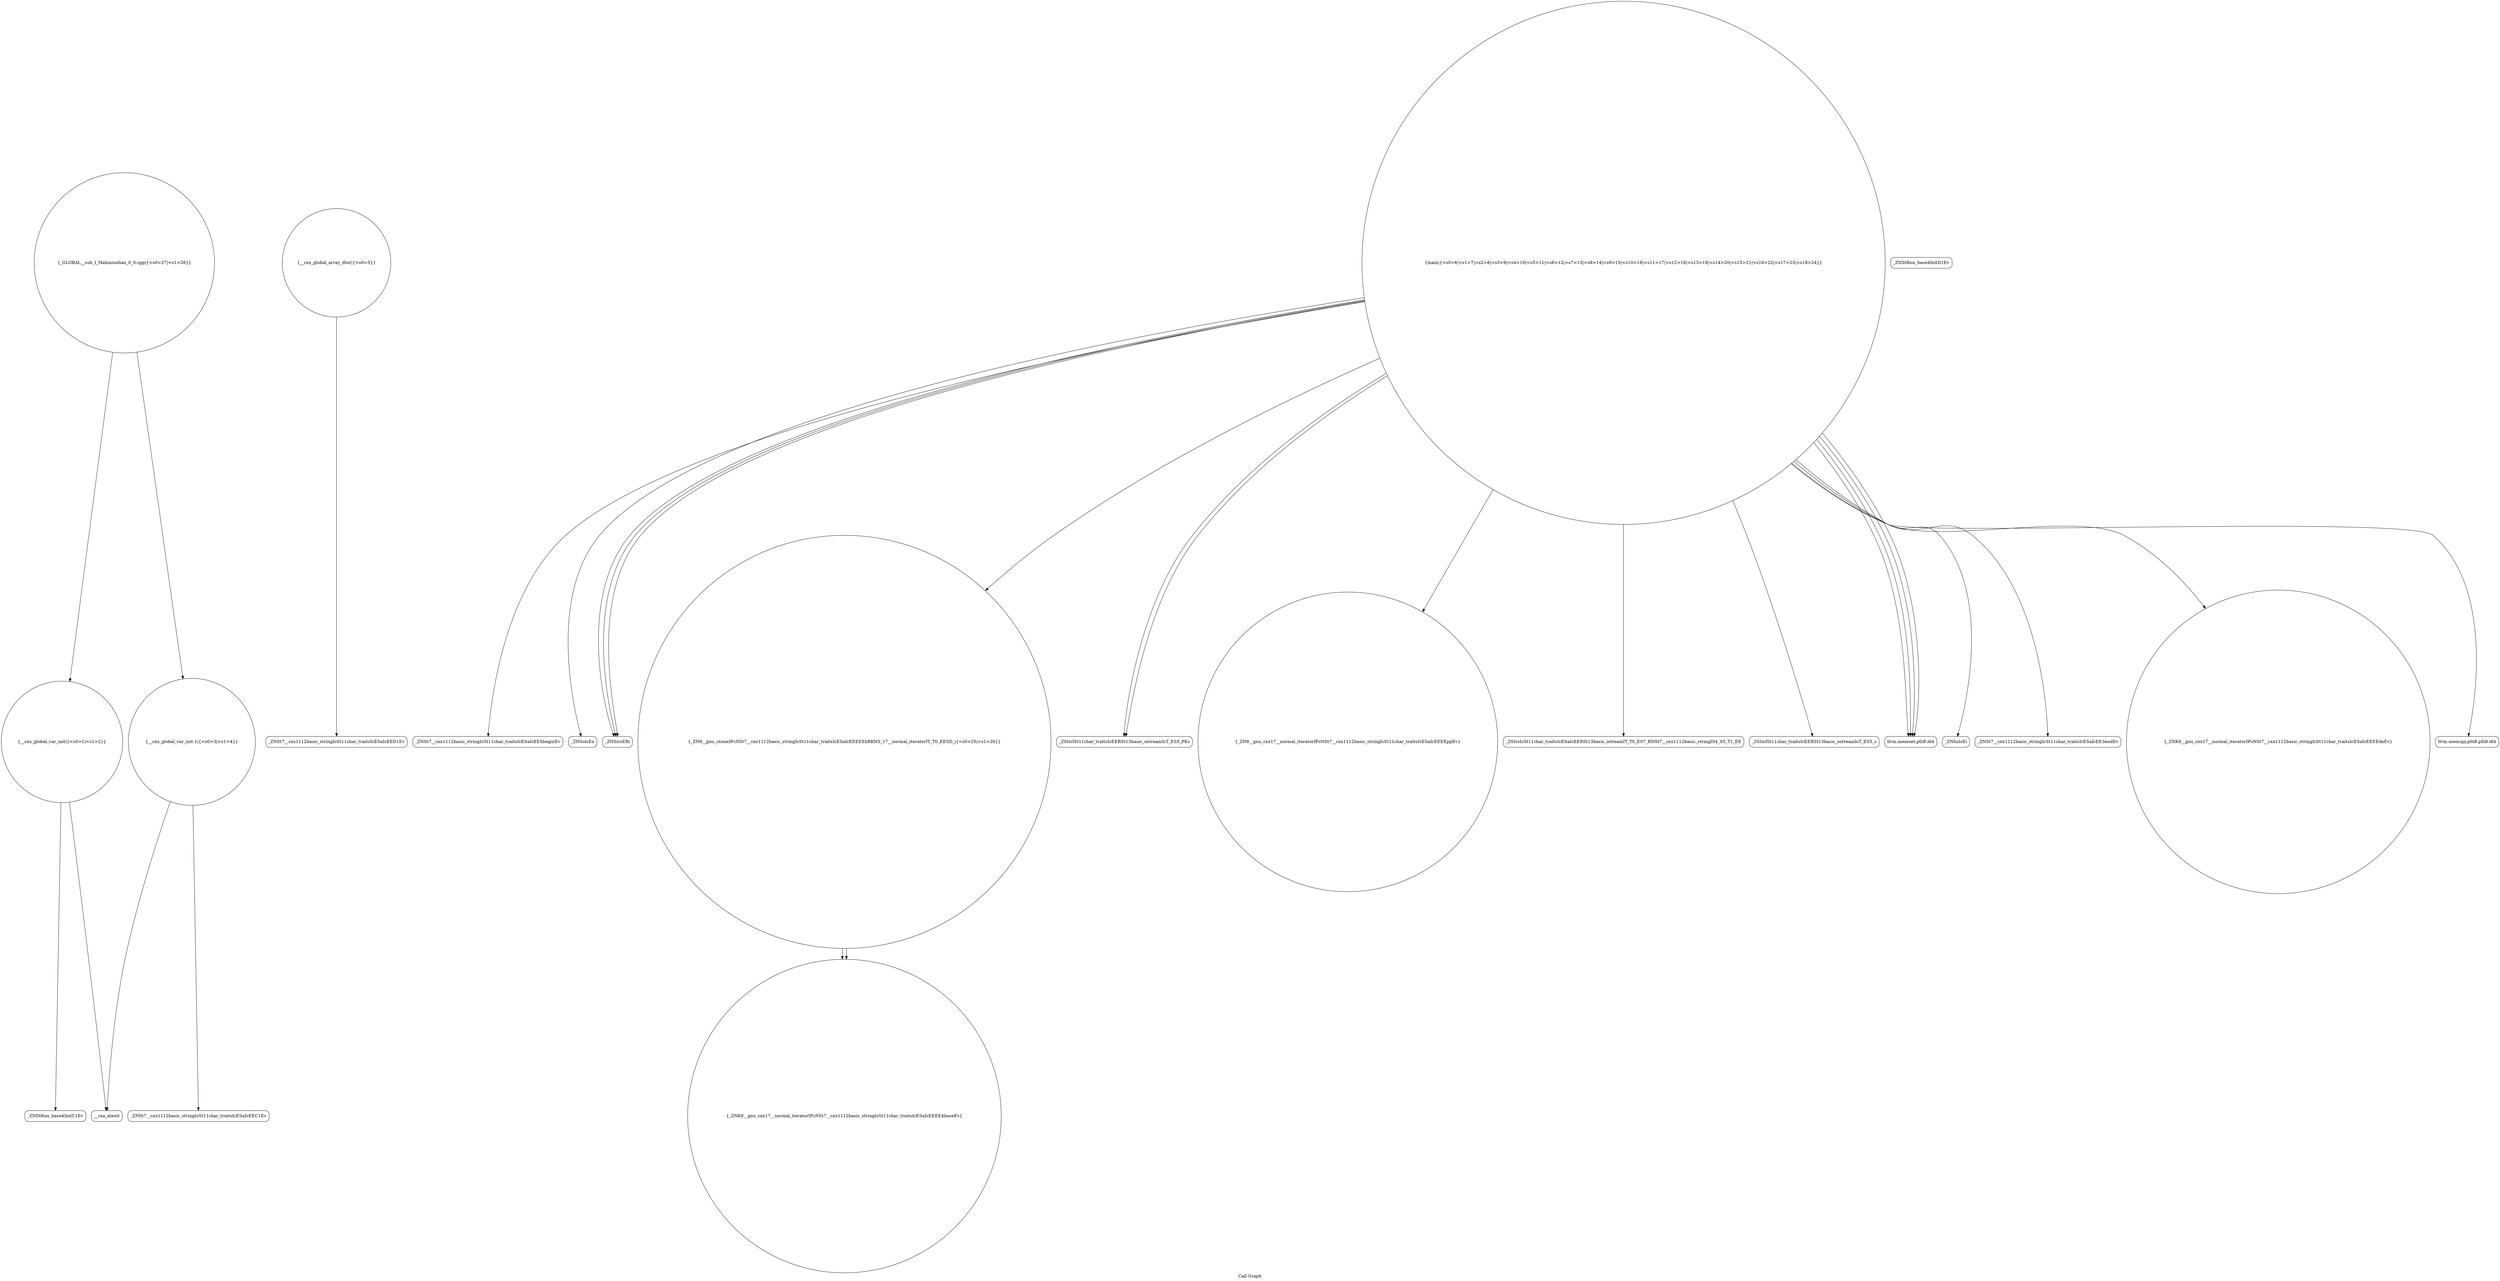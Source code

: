 digraph "Call Graph" {
	label="Call Graph";

	Node0x55d92c8284b0 [shape=record,shape=circle,label="{__cxx_global_var_init|{<s0>1|<s1>2}}"];
	Node0x55d92c8284b0:s0 -> Node0x55d92c828530[color=black];
	Node0x55d92c8284b0:s1 -> Node0x55d92c890f40[color=black];
	Node0x55d92c891140 [shape=record,shape=Mrecord,label="{_ZNSt7__cxx1112basic_stringIcSt11char_traitsIcESaIcEED1Ev}"];
	Node0x55d92c8914c0 [shape=record,shape=Mrecord,label="{_ZNSt7__cxx1112basic_stringIcSt11char_traitsIcESaIcEE5beginEv}"];
	Node0x55d92c891840 [shape=record,shape=Mrecord,label="{_ZNSolsEx}"];
	Node0x55d92c890ec0 [shape=record,shape=Mrecord,label="{_ZNSt8ios_base4InitD1Ev}"];
	Node0x55d92c891240 [shape=record,shape=Mrecord,label="{_ZNSirsERi}"];
	Node0x55d92c8915c0 [shape=record,shape=circle,label="{_ZN9__gnu_cxxneIPcNSt7__cxx1112basic_stringIcSt11char_traitsIcESaIcEEEEEbRKNS_17__normal_iteratorIT_T0_EESD_|{<s0>25|<s1>26}}"];
	Node0x55d92c8915c0:s0 -> Node0x55d92c8918c0[color=black];
	Node0x55d92c8915c0:s1 -> Node0x55d92c8918c0[color=black];
	Node0x55d92c891940 [shape=record,shape=circle,label="{_GLOBAL__sub_I_Mahmoudian_0_0.cpp|{<s0>27|<s1>28}}"];
	Node0x55d92c891940:s0 -> Node0x55d92c8284b0[color=black];
	Node0x55d92c891940:s1 -> Node0x55d92c890fc0[color=black];
	Node0x55d92c890fc0 [shape=record,shape=circle,label="{__cxx_global_var_init.1|{<s0>3|<s1>4}}"];
	Node0x55d92c890fc0:s0 -> Node0x55d92c891040[color=black];
	Node0x55d92c890fc0:s1 -> Node0x55d92c890f40[color=black];
	Node0x55d92c891340 [shape=record,shape=Mrecord,label="{_ZStlsISt11char_traitsIcEERSt13basic_ostreamIcT_ES5_PKc}"];
	Node0x55d92c8916c0 [shape=record,shape=circle,label="{_ZN9__gnu_cxx17__normal_iteratorIPcNSt7__cxx1112basic_stringIcSt11char_traitsIcESaIcEEEEppEv}"];
	Node0x55d92c8910c0 [shape=record,shape=circle,label="{__cxx_global_array_dtor|{<s0>5}}"];
	Node0x55d92c8910c0:s0 -> Node0x55d92c891140[color=black];
	Node0x55d92c891440 [shape=record,shape=Mrecord,label="{_ZStrsIcSt11char_traitsIcESaIcEERSt13basic_istreamIT_T0_ES7_RNSt7__cxx1112basic_stringIS4_S5_T1_EE}"];
	Node0x55d92c8917c0 [shape=record,shape=Mrecord,label="{_ZStlsISt11char_traitsIcEERSt13basic_ostreamIcT_ES5_c}"];
	Node0x55d92c828530 [shape=record,shape=Mrecord,label="{_ZNSt8ios_base4InitC1Ev}"];
	Node0x55d92c8911c0 [shape=record,shape=circle,label="{main|{<s0>6|<s1>7|<s2>8|<s3>9|<s4>10|<s5>11|<s6>12|<s7>13|<s8>14|<s9>15|<s10>16|<s11>17|<s12>18|<s13>19|<s14>20|<s15>21|<s16>22|<s17>23|<s18>24}}"];
	Node0x55d92c8911c0:s0 -> Node0x55d92c891240[color=black];
	Node0x55d92c8911c0:s1 -> Node0x55d92c8912c0[color=black];
	Node0x55d92c8911c0:s2 -> Node0x55d92c8912c0[color=black];
	Node0x55d92c8911c0:s3 -> Node0x55d92c8912c0[color=black];
	Node0x55d92c8911c0:s4 -> Node0x55d92c891340[color=black];
	Node0x55d92c8911c0:s5 -> Node0x55d92c8913c0[color=black];
	Node0x55d92c8911c0:s6 -> Node0x55d92c891340[color=black];
	Node0x55d92c8911c0:s7 -> Node0x55d92c891240[color=black];
	Node0x55d92c8911c0:s8 -> Node0x55d92c891240[color=black];
	Node0x55d92c8911c0:s9 -> Node0x55d92c891440[color=black];
	Node0x55d92c8911c0:s10 -> Node0x55d92c8914c0[color=black];
	Node0x55d92c8911c0:s11 -> Node0x55d92c891540[color=black];
	Node0x55d92c8911c0:s12 -> Node0x55d92c8915c0[color=black];
	Node0x55d92c8911c0:s13 -> Node0x55d92c891640[color=black];
	Node0x55d92c8911c0:s14 -> Node0x55d92c8916c0[color=black];
	Node0x55d92c8911c0:s15 -> Node0x55d92c891740[color=black];
	Node0x55d92c8911c0:s16 -> Node0x55d92c8912c0[color=black];
	Node0x55d92c8911c0:s17 -> Node0x55d92c891840[color=black];
	Node0x55d92c8911c0:s18 -> Node0x55d92c8917c0[color=black];
	Node0x55d92c891540 [shape=record,shape=Mrecord,label="{_ZNSt7__cxx1112basic_stringIcSt11char_traitsIcESaIcEE3endEv}"];
	Node0x55d92c8918c0 [shape=record,shape=circle,label="{_ZNK9__gnu_cxx17__normal_iteratorIPcNSt7__cxx1112basic_stringIcSt11char_traitsIcESaIcEEEE4baseEv}"];
	Node0x55d92c890f40 [shape=record,shape=Mrecord,label="{__cxa_atexit}"];
	Node0x55d92c8912c0 [shape=record,shape=Mrecord,label="{llvm.memset.p0i8.i64}"];
	Node0x55d92c891640 [shape=record,shape=circle,label="{_ZNK9__gnu_cxx17__normal_iteratorIPcNSt7__cxx1112basic_stringIcSt11char_traitsIcESaIcEEEEdeEv}"];
	Node0x55d92c891040 [shape=record,shape=Mrecord,label="{_ZNSt7__cxx1112basic_stringIcSt11char_traitsIcESaIcEEC1Ev}"];
	Node0x55d92c8913c0 [shape=record,shape=Mrecord,label="{_ZNSolsEi}"];
	Node0x55d92c891740 [shape=record,shape=Mrecord,label="{llvm.memcpy.p0i8.p0i8.i64}"];
}
